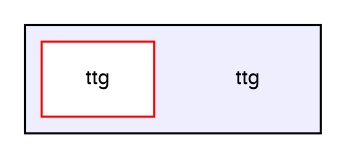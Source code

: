 digraph "ttg" {
  compound=true
  node [ fontsize="10", fontname="FreeSans"];
  edge [ labelfontsize="10", labelfontname="FreeSans"];
  subgraph clusterdir_a825e1ba92545c3b5c2d3ccdfd8c48c1 {
    graph [ bgcolor="#eeeeff", pencolor="black", label="" URL="dir_a825e1ba92545c3b5c2d3ccdfd8c48c1.html"];
    dir_a825e1ba92545c3b5c2d3ccdfd8c48c1 [shape=plaintext label="ttg"];
  dir_eadfcb2e6dc630a96ad146c380f23e4d [shape=box label="ttg" fillcolor="white" style="filled" color="red" URL="dir_eadfcb2e6dc630a96ad146c380f23e4d.html"];
  }
}
